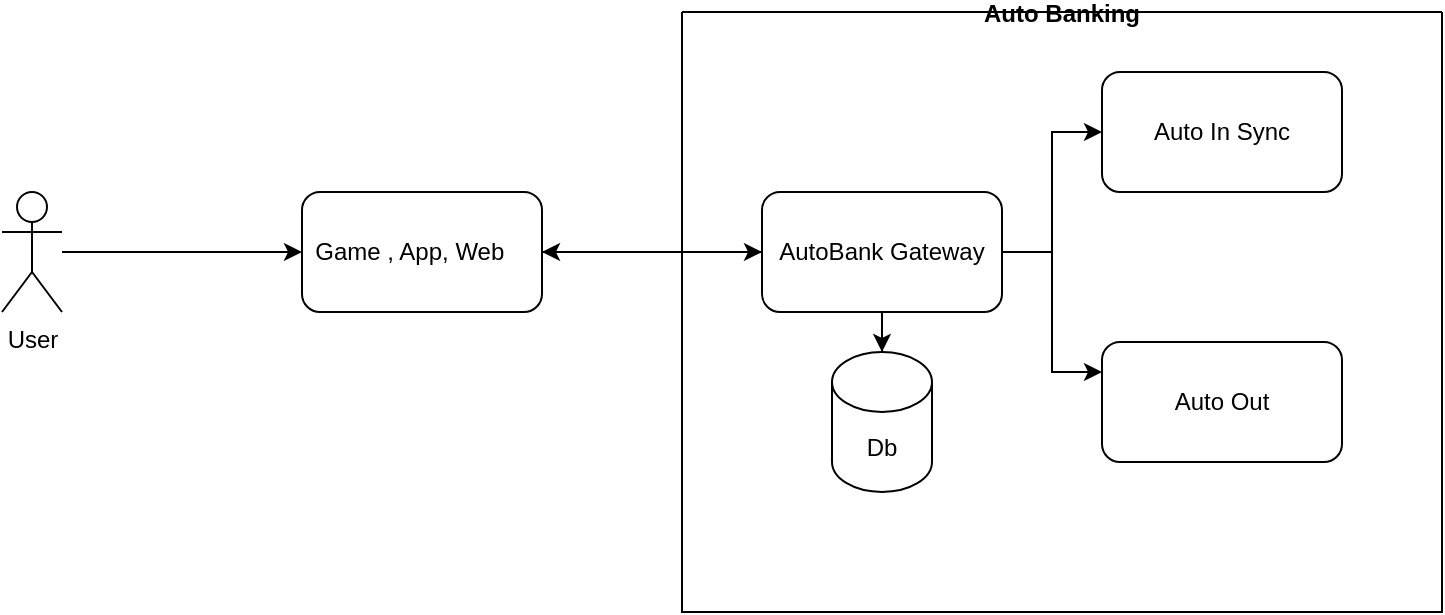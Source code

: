 <mxfile version="21.3.6" type="github">
  <diagram id="R2lEEEUBdFMjLlhIrx00" name="Page-1">
    <mxGraphModel dx="1434" dy="1381" grid="1" gridSize="10" guides="1" tooltips="1" connect="1" arrows="1" fold="1" page="1" pageScale="1" pageWidth="850" pageHeight="1100" math="0" shadow="0" extFonts="Permanent Marker^https://fonts.googleapis.com/css?family=Permanent+Marker">
      <root>
        <mxCell id="0" />
        <mxCell id="1" parent="0" />
        <mxCell id="BdF7QK49ZLqWLLvlv21J-3" style="edgeStyle=orthogonalEdgeStyle;rounded=0;orthogonalLoop=1;jettySize=auto;html=1;entryX=0;entryY=0.5;entryDx=0;entryDy=0;" edge="1" parent="1" source="BdF7QK49ZLqWLLvlv21J-1" target="BdF7QK49ZLqWLLvlv21J-2">
          <mxGeometry relative="1" as="geometry" />
        </mxCell>
        <mxCell id="BdF7QK49ZLqWLLvlv21J-1" value="User" style="shape=umlActor;verticalLabelPosition=bottom;verticalAlign=top;html=1;outlineConnect=0;" vertex="1" parent="1">
          <mxGeometry x="90" y="220" width="30" height="60" as="geometry" />
        </mxCell>
        <mxCell id="BdF7QK49ZLqWLLvlv21J-5" value="" style="edgeStyle=orthogonalEdgeStyle;rounded=0;orthogonalLoop=1;jettySize=auto;html=1;" edge="1" parent="1" source="BdF7QK49ZLqWLLvlv21J-2" target="BdF7QK49ZLqWLLvlv21J-4">
          <mxGeometry relative="1" as="geometry" />
        </mxCell>
        <mxCell id="BdF7QK49ZLqWLLvlv21J-2" value="Game , App, Web&lt;span style=&quot;white-space: pre;&quot;&gt;&#x9;&lt;/span&gt;" style="rounded=1;whiteSpace=wrap;html=1;" vertex="1" parent="1">
          <mxGeometry x="240" y="220" width="120" height="60" as="geometry" />
        </mxCell>
        <mxCell id="BdF7QK49ZLqWLLvlv21J-10" style="edgeStyle=orthogonalEdgeStyle;rounded=0;orthogonalLoop=1;jettySize=auto;html=1;" edge="1" parent="1" source="BdF7QK49ZLqWLLvlv21J-4" target="BdF7QK49ZLqWLLvlv21J-6">
          <mxGeometry relative="1" as="geometry" />
        </mxCell>
        <mxCell id="BdF7QK49ZLqWLLvlv21J-11" style="edgeStyle=orthogonalEdgeStyle;rounded=0;orthogonalLoop=1;jettySize=auto;html=1;entryX=0;entryY=0.25;entryDx=0;entryDy=0;" edge="1" parent="1" source="BdF7QK49ZLqWLLvlv21J-4" target="BdF7QK49ZLqWLLvlv21J-8">
          <mxGeometry relative="1" as="geometry" />
        </mxCell>
        <mxCell id="BdF7QK49ZLqWLLvlv21J-13" value="" style="edgeStyle=orthogonalEdgeStyle;rounded=0;orthogonalLoop=1;jettySize=auto;html=1;" edge="1" parent="1" source="BdF7QK49ZLqWLLvlv21J-4" target="BdF7QK49ZLqWLLvlv21J-7">
          <mxGeometry relative="1" as="geometry" />
        </mxCell>
        <mxCell id="BdF7QK49ZLqWLLvlv21J-14" value="" style="edgeStyle=orthogonalEdgeStyle;rounded=0;orthogonalLoop=1;jettySize=auto;html=1;" edge="1" parent="1" source="BdF7QK49ZLqWLLvlv21J-4" target="BdF7QK49ZLqWLLvlv21J-2">
          <mxGeometry relative="1" as="geometry" />
        </mxCell>
        <mxCell id="BdF7QK49ZLqWLLvlv21J-4" value="AutoBank Gateway" style="rounded=1;whiteSpace=wrap;html=1;" vertex="1" parent="1">
          <mxGeometry x="470" y="220" width="120" height="60" as="geometry" />
        </mxCell>
        <mxCell id="BdF7QK49ZLqWLLvlv21J-6" value="Auto In Sync" style="rounded=1;whiteSpace=wrap;html=1;" vertex="1" parent="1">
          <mxGeometry x="640" y="160" width="120" height="60" as="geometry" />
        </mxCell>
        <mxCell id="BdF7QK49ZLqWLLvlv21J-8" value="Auto Out" style="rounded=1;whiteSpace=wrap;html=1;" vertex="1" parent="1">
          <mxGeometry x="640" y="295" width="120" height="60" as="geometry" />
        </mxCell>
        <mxCell id="BdF7QK49ZLqWLLvlv21J-9" value="Auto Banking" style="swimlane;startSize=0;" vertex="1" parent="1">
          <mxGeometry x="430" y="130" width="380" height="300" as="geometry" />
        </mxCell>
        <mxCell id="BdF7QK49ZLqWLLvlv21J-7" value="Db" style="shape=cylinder3;whiteSpace=wrap;html=1;boundedLbl=1;backgroundOutline=1;size=15;" vertex="1" parent="BdF7QK49ZLqWLLvlv21J-9">
          <mxGeometry x="75" y="170" width="50" height="70" as="geometry" />
        </mxCell>
      </root>
    </mxGraphModel>
  </diagram>
</mxfile>
